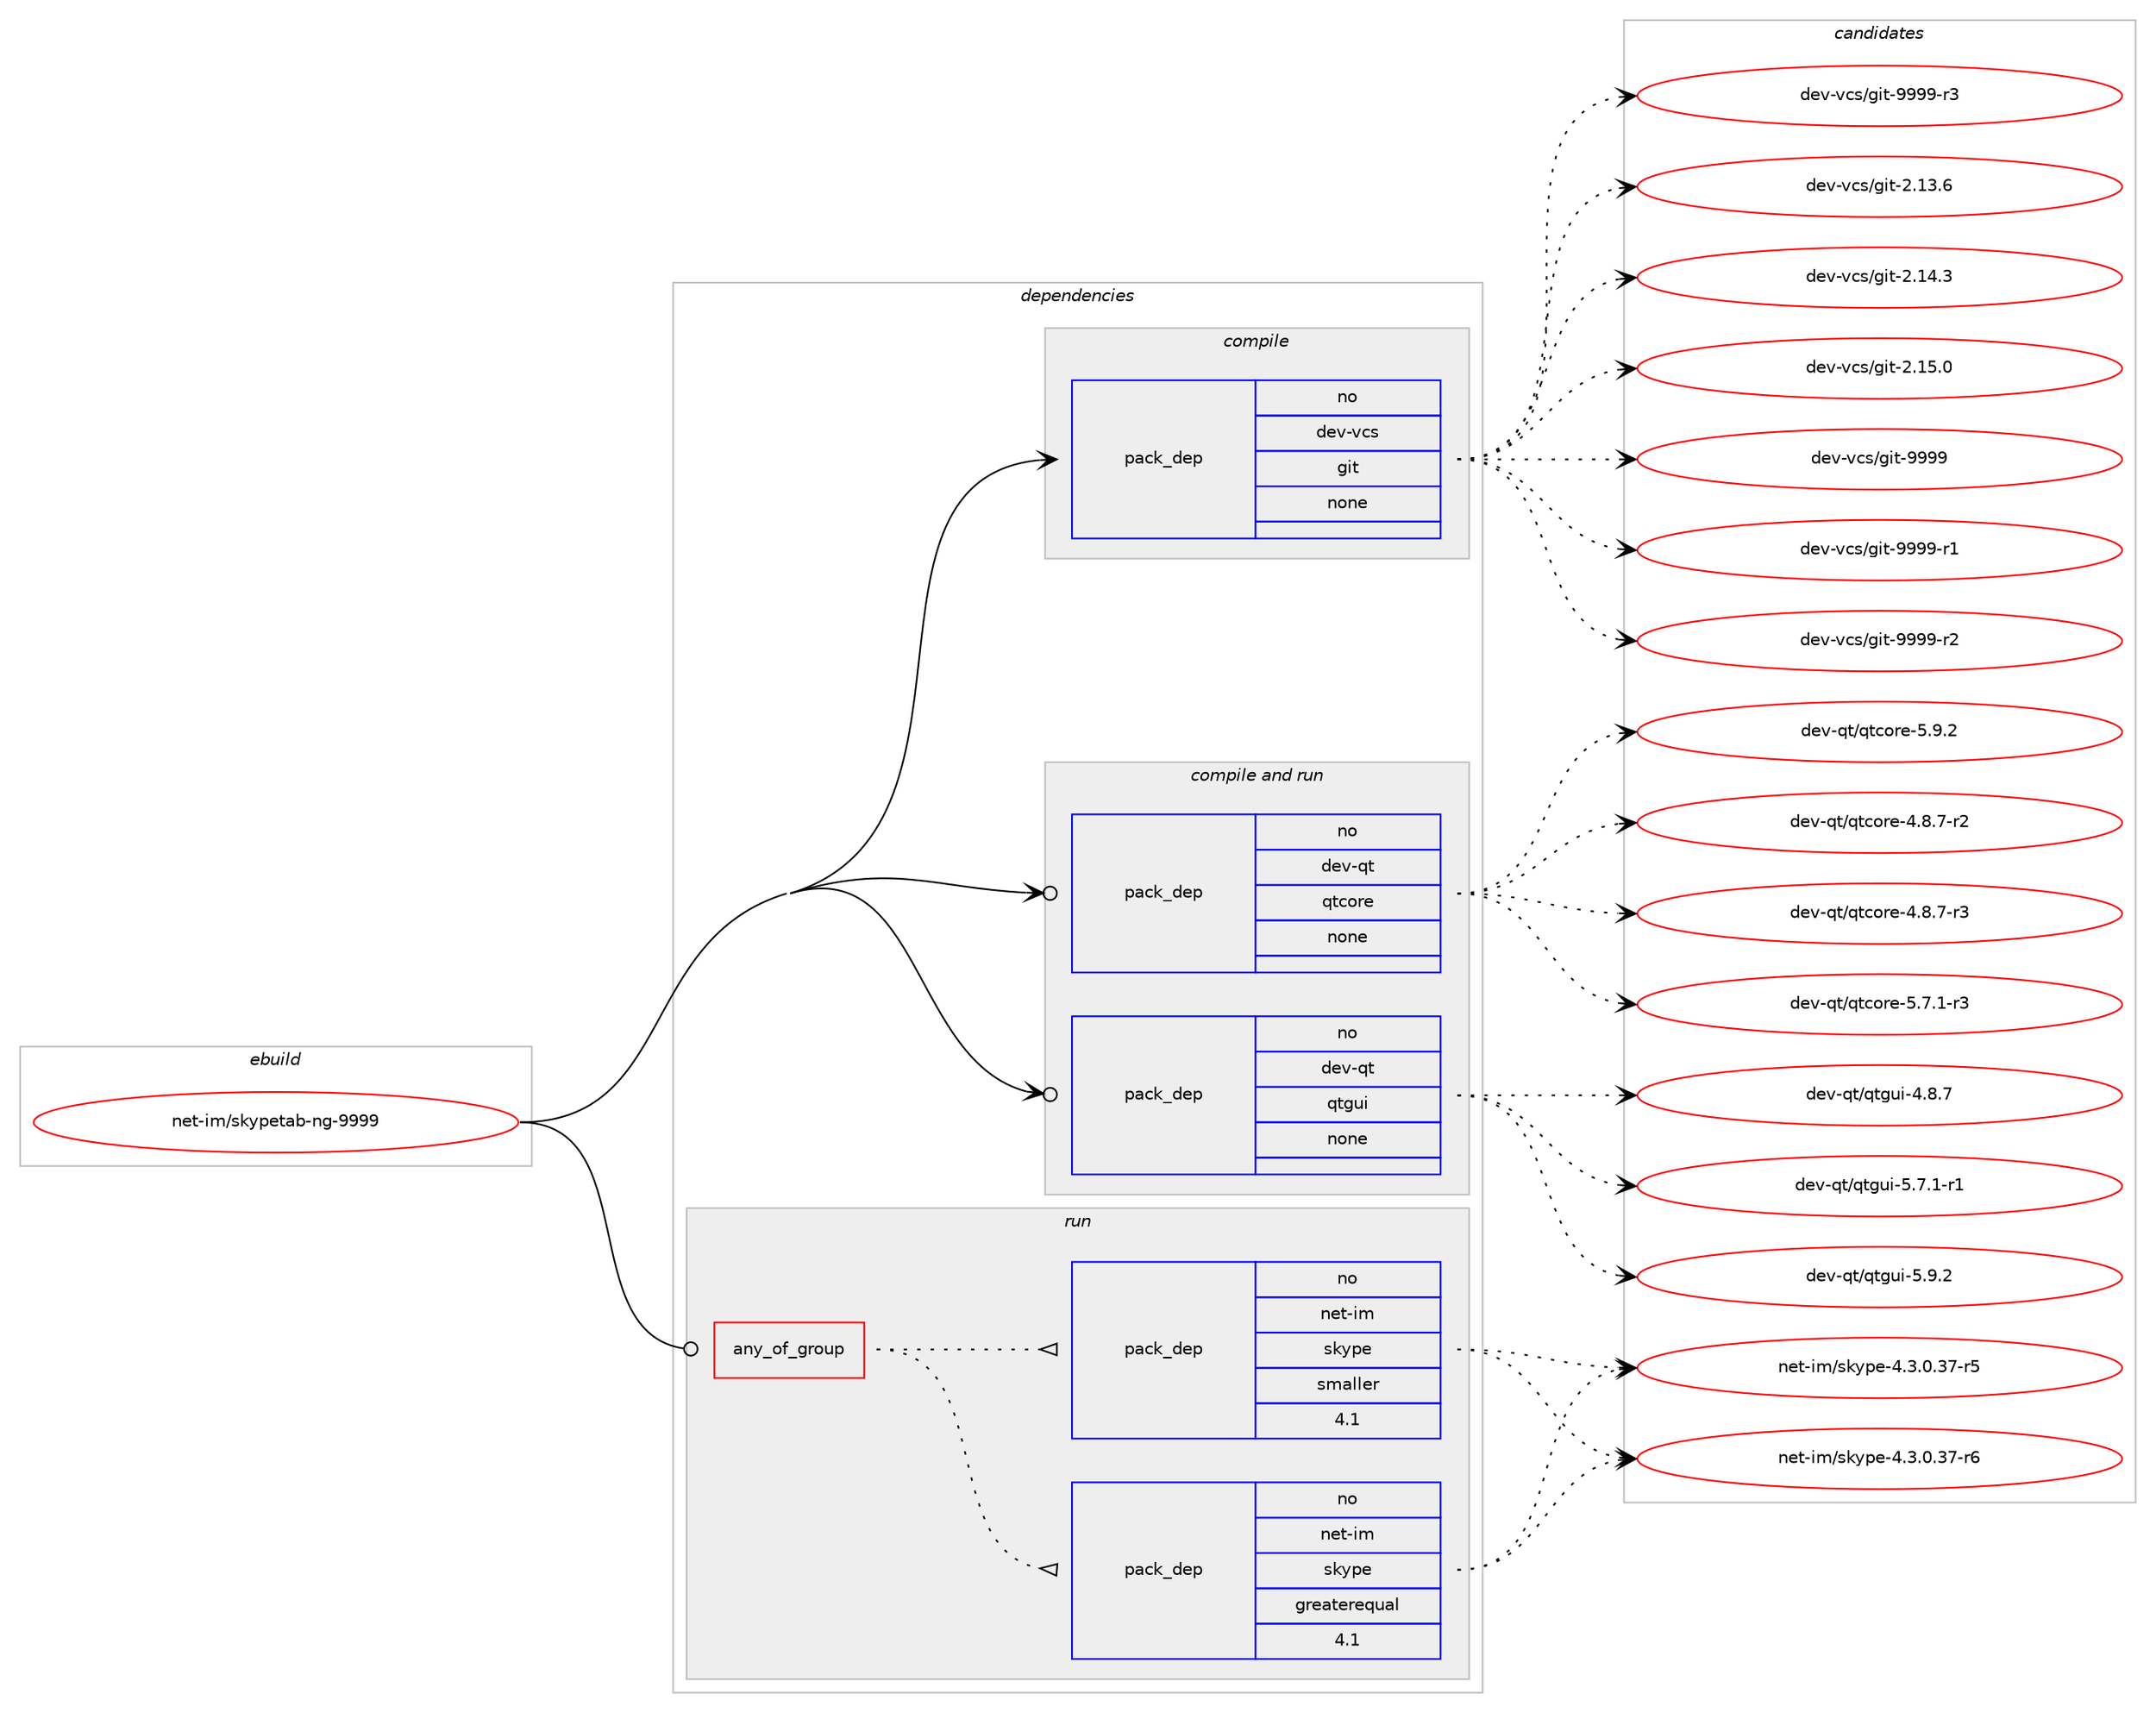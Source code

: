 digraph prolog {

# *************
# Graph options
# *************

newrank=true;
concentrate=true;
compound=true;
graph [rankdir=LR,fontname=Helvetica,fontsize=10,ranksep=1.5];#, ranksep=2.5, nodesep=0.2];
edge  [arrowhead=vee];
node  [fontname=Helvetica,fontsize=10];

# **********
# The ebuild
# **********

subgraph cluster_leftcol {
color=gray;
rank=same;
label=<<i>ebuild</i>>;
id [label="net-im/skypetab-ng-9999", color=red, width=4, href="../net-im/skypetab-ng-9999.svg"];
}

# ****************
# The dependencies
# ****************

subgraph cluster_midcol {
color=gray;
label=<<i>dependencies</i>>;
subgraph cluster_compile {
fillcolor="#eeeeee";
style=filled;
label=<<i>compile</i>>;
subgraph pack304390 {
dependency413562 [label=<<TABLE BORDER="0" CELLBORDER="1" CELLSPACING="0" CELLPADDING="4" WIDTH="220"><TR><TD ROWSPAN="6" CELLPADDING="30">pack_dep</TD></TR><TR><TD WIDTH="110">no</TD></TR><TR><TD>dev-vcs</TD></TR><TR><TD>git</TD></TR><TR><TD>none</TD></TR><TR><TD></TD></TR></TABLE>>, shape=none, color=blue];
}
id:e -> dependency413562:w [weight=20,style="solid",arrowhead="vee"];
}
subgraph cluster_compileandrun {
fillcolor="#eeeeee";
style=filled;
label=<<i>compile and run</i>>;
subgraph pack304391 {
dependency413563 [label=<<TABLE BORDER="0" CELLBORDER="1" CELLSPACING="0" CELLPADDING="4" WIDTH="220"><TR><TD ROWSPAN="6" CELLPADDING="30">pack_dep</TD></TR><TR><TD WIDTH="110">no</TD></TR><TR><TD>dev-qt</TD></TR><TR><TD>qtcore</TD></TR><TR><TD>none</TD></TR><TR><TD></TD></TR></TABLE>>, shape=none, color=blue];
}
id:e -> dependency413563:w [weight=20,style="solid",arrowhead="odotvee"];
subgraph pack304392 {
dependency413564 [label=<<TABLE BORDER="0" CELLBORDER="1" CELLSPACING="0" CELLPADDING="4" WIDTH="220"><TR><TD ROWSPAN="6" CELLPADDING="30">pack_dep</TD></TR><TR><TD WIDTH="110">no</TD></TR><TR><TD>dev-qt</TD></TR><TR><TD>qtgui</TD></TR><TR><TD>none</TD></TR><TR><TD></TD></TR></TABLE>>, shape=none, color=blue];
}
id:e -> dependency413564:w [weight=20,style="solid",arrowhead="odotvee"];
}
subgraph cluster_run {
fillcolor="#eeeeee";
style=filled;
label=<<i>run</i>>;
subgraph any6680 {
dependency413565 [label=<<TABLE BORDER="0" CELLBORDER="1" CELLSPACING="0" CELLPADDING="4"><TR><TD CELLPADDING="10">any_of_group</TD></TR></TABLE>>, shape=none, color=red];subgraph pack304393 {
dependency413566 [label=<<TABLE BORDER="0" CELLBORDER="1" CELLSPACING="0" CELLPADDING="4" WIDTH="220"><TR><TD ROWSPAN="6" CELLPADDING="30">pack_dep</TD></TR><TR><TD WIDTH="110">no</TD></TR><TR><TD>net-im</TD></TR><TR><TD>skype</TD></TR><TR><TD>greaterequal</TD></TR><TR><TD>4.1</TD></TR></TABLE>>, shape=none, color=blue];
}
dependency413565:e -> dependency413566:w [weight=20,style="dotted",arrowhead="oinv"];
subgraph pack304394 {
dependency413567 [label=<<TABLE BORDER="0" CELLBORDER="1" CELLSPACING="0" CELLPADDING="4" WIDTH="220"><TR><TD ROWSPAN="6" CELLPADDING="30">pack_dep</TD></TR><TR><TD WIDTH="110">no</TD></TR><TR><TD>net-im</TD></TR><TR><TD>skype</TD></TR><TR><TD>smaller</TD></TR><TR><TD>4.1</TD></TR></TABLE>>, shape=none, color=blue];
}
dependency413565:e -> dependency413567:w [weight=20,style="dotted",arrowhead="oinv"];
}
id:e -> dependency413565:w [weight=20,style="solid",arrowhead="odot"];
}
}

# **************
# The candidates
# **************

subgraph cluster_choices {
rank=same;
color=gray;
label=<<i>candidates</i>>;

subgraph choice304390 {
color=black;
nodesep=1;
choice10010111845118991154710310511645504649514654 [label="dev-vcs/git-2.13.6", color=red, width=4,href="../dev-vcs/git-2.13.6.svg"];
choice10010111845118991154710310511645504649524651 [label="dev-vcs/git-2.14.3", color=red, width=4,href="../dev-vcs/git-2.14.3.svg"];
choice10010111845118991154710310511645504649534648 [label="dev-vcs/git-2.15.0", color=red, width=4,href="../dev-vcs/git-2.15.0.svg"];
choice1001011184511899115471031051164557575757 [label="dev-vcs/git-9999", color=red, width=4,href="../dev-vcs/git-9999.svg"];
choice10010111845118991154710310511645575757574511449 [label="dev-vcs/git-9999-r1", color=red, width=4,href="../dev-vcs/git-9999-r1.svg"];
choice10010111845118991154710310511645575757574511450 [label="dev-vcs/git-9999-r2", color=red, width=4,href="../dev-vcs/git-9999-r2.svg"];
choice10010111845118991154710310511645575757574511451 [label="dev-vcs/git-9999-r3", color=red, width=4,href="../dev-vcs/git-9999-r3.svg"];
dependency413562:e -> choice10010111845118991154710310511645504649514654:w [style=dotted,weight="100"];
dependency413562:e -> choice10010111845118991154710310511645504649524651:w [style=dotted,weight="100"];
dependency413562:e -> choice10010111845118991154710310511645504649534648:w [style=dotted,weight="100"];
dependency413562:e -> choice1001011184511899115471031051164557575757:w [style=dotted,weight="100"];
dependency413562:e -> choice10010111845118991154710310511645575757574511449:w [style=dotted,weight="100"];
dependency413562:e -> choice10010111845118991154710310511645575757574511450:w [style=dotted,weight="100"];
dependency413562:e -> choice10010111845118991154710310511645575757574511451:w [style=dotted,weight="100"];
}
subgraph choice304391 {
color=black;
nodesep=1;
choice1001011184511311647113116991111141014552465646554511450 [label="dev-qt/qtcore-4.8.7-r2", color=red, width=4,href="../dev-qt/qtcore-4.8.7-r2.svg"];
choice1001011184511311647113116991111141014552465646554511451 [label="dev-qt/qtcore-4.8.7-r3", color=red, width=4,href="../dev-qt/qtcore-4.8.7-r3.svg"];
choice1001011184511311647113116991111141014553465546494511451 [label="dev-qt/qtcore-5.7.1-r3", color=red, width=4,href="../dev-qt/qtcore-5.7.1-r3.svg"];
choice100101118451131164711311699111114101455346574650 [label="dev-qt/qtcore-5.9.2", color=red, width=4,href="../dev-qt/qtcore-5.9.2.svg"];
dependency413563:e -> choice1001011184511311647113116991111141014552465646554511450:w [style=dotted,weight="100"];
dependency413563:e -> choice1001011184511311647113116991111141014552465646554511451:w [style=dotted,weight="100"];
dependency413563:e -> choice1001011184511311647113116991111141014553465546494511451:w [style=dotted,weight="100"];
dependency413563:e -> choice100101118451131164711311699111114101455346574650:w [style=dotted,weight="100"];
}
subgraph choice304392 {
color=black;
nodesep=1;
choice1001011184511311647113116103117105455246564655 [label="dev-qt/qtgui-4.8.7", color=red, width=4,href="../dev-qt/qtgui-4.8.7.svg"];
choice10010111845113116471131161031171054553465546494511449 [label="dev-qt/qtgui-5.7.1-r1", color=red, width=4,href="../dev-qt/qtgui-5.7.1-r1.svg"];
choice1001011184511311647113116103117105455346574650 [label="dev-qt/qtgui-5.9.2", color=red, width=4,href="../dev-qt/qtgui-5.9.2.svg"];
dependency413564:e -> choice1001011184511311647113116103117105455246564655:w [style=dotted,weight="100"];
dependency413564:e -> choice10010111845113116471131161031171054553465546494511449:w [style=dotted,weight="100"];
dependency413564:e -> choice1001011184511311647113116103117105455346574650:w [style=dotted,weight="100"];
}
subgraph choice304393 {
color=black;
nodesep=1;
choice11010111645105109471151071211121014552465146484651554511453 [label="net-im/skype-4.3.0.37-r5", color=red, width=4,href="../net-im/skype-4.3.0.37-r5.svg"];
choice11010111645105109471151071211121014552465146484651554511454 [label="net-im/skype-4.3.0.37-r6", color=red, width=4,href="../net-im/skype-4.3.0.37-r6.svg"];
dependency413566:e -> choice11010111645105109471151071211121014552465146484651554511453:w [style=dotted,weight="100"];
dependency413566:e -> choice11010111645105109471151071211121014552465146484651554511454:w [style=dotted,weight="100"];
}
subgraph choice304394 {
color=black;
nodesep=1;
choice11010111645105109471151071211121014552465146484651554511453 [label="net-im/skype-4.3.0.37-r5", color=red, width=4,href="../net-im/skype-4.3.0.37-r5.svg"];
choice11010111645105109471151071211121014552465146484651554511454 [label="net-im/skype-4.3.0.37-r6", color=red, width=4,href="../net-im/skype-4.3.0.37-r6.svg"];
dependency413567:e -> choice11010111645105109471151071211121014552465146484651554511453:w [style=dotted,weight="100"];
dependency413567:e -> choice11010111645105109471151071211121014552465146484651554511454:w [style=dotted,weight="100"];
}
}

}
